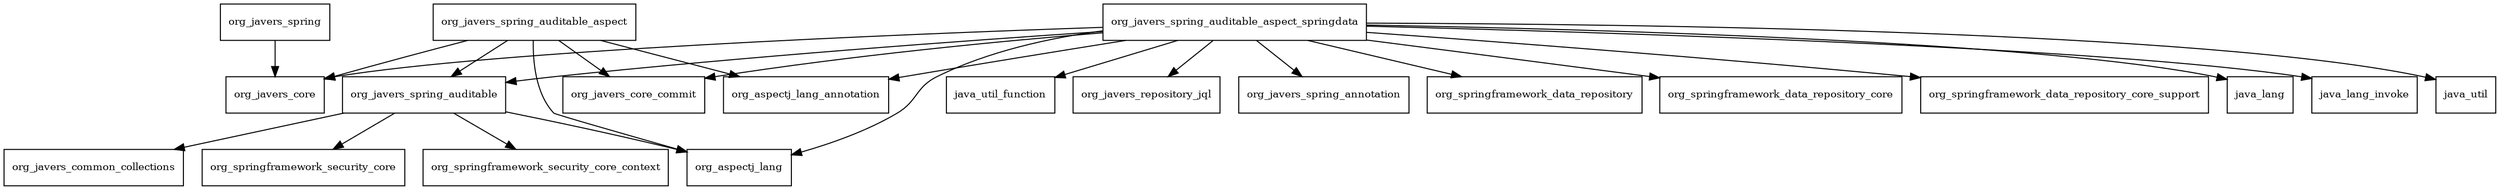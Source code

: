 digraph javers_spring_5_1_3_package_dependencies {
  node [shape = box, fontsize=10.0];
  org_javers_spring -> org_javers_core;
  org_javers_spring_auditable -> org_aspectj_lang;
  org_javers_spring_auditable -> org_javers_common_collections;
  org_javers_spring_auditable -> org_springframework_security_core;
  org_javers_spring_auditable -> org_springframework_security_core_context;
  org_javers_spring_auditable_aspect -> org_aspectj_lang;
  org_javers_spring_auditable_aspect -> org_aspectj_lang_annotation;
  org_javers_spring_auditable_aspect -> org_javers_core;
  org_javers_spring_auditable_aspect -> org_javers_core_commit;
  org_javers_spring_auditable_aspect -> org_javers_spring_auditable;
  org_javers_spring_auditable_aspect_springdata -> java_lang;
  org_javers_spring_auditable_aspect_springdata -> java_lang_invoke;
  org_javers_spring_auditable_aspect_springdata -> java_util;
  org_javers_spring_auditable_aspect_springdata -> java_util_function;
  org_javers_spring_auditable_aspect_springdata -> org_aspectj_lang;
  org_javers_spring_auditable_aspect_springdata -> org_aspectj_lang_annotation;
  org_javers_spring_auditable_aspect_springdata -> org_javers_core;
  org_javers_spring_auditable_aspect_springdata -> org_javers_core_commit;
  org_javers_spring_auditable_aspect_springdata -> org_javers_repository_jql;
  org_javers_spring_auditable_aspect_springdata -> org_javers_spring_annotation;
  org_javers_spring_auditable_aspect_springdata -> org_javers_spring_auditable;
  org_javers_spring_auditable_aspect_springdata -> org_springframework_data_repository;
  org_javers_spring_auditable_aspect_springdata -> org_springframework_data_repository_core;
  org_javers_spring_auditable_aspect_springdata -> org_springframework_data_repository_core_support;
}
